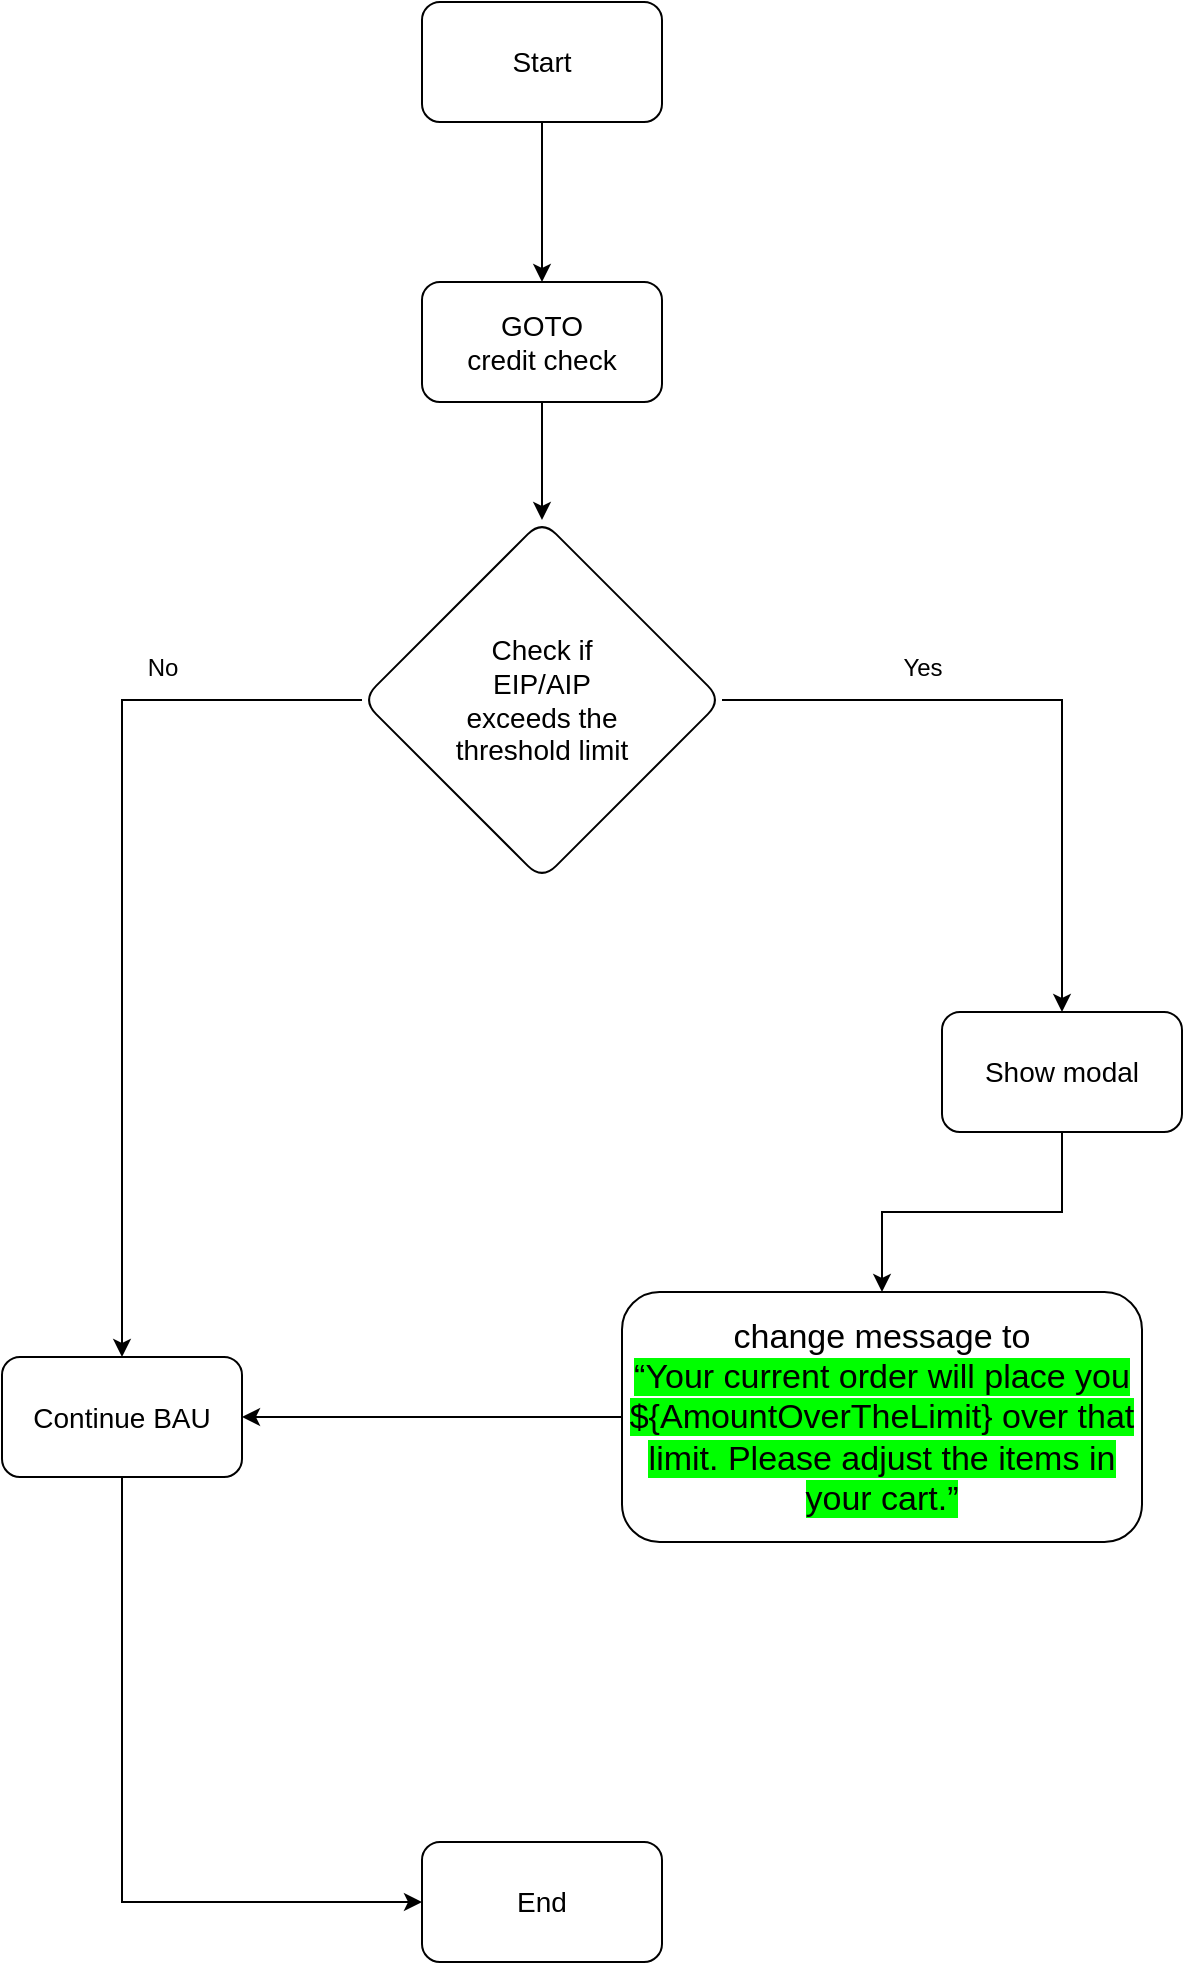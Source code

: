 <mxfile version="21.5.0" type="github">
  <diagram id="C5RBs43oDa-KdzZeNtuy" name="Page-1">
    <mxGraphModel dx="1434" dy="796" grid="1" gridSize="10" guides="1" tooltips="1" connect="1" arrows="1" fold="1" page="1" pageScale="1" pageWidth="827" pageHeight="1169" math="0" shadow="0">
      <root>
        <mxCell id="WIyWlLk6GJQsqaUBKTNV-0" />
        <mxCell id="WIyWlLk6GJQsqaUBKTNV-1" parent="WIyWlLk6GJQsqaUBKTNV-0" />
        <mxCell id="Mgmkt8nSRx1WP4Qichw3-2" value="" style="edgeStyle=orthogonalEdgeStyle;rounded=0;orthogonalLoop=1;jettySize=auto;html=1;fontSize=14;" parent="WIyWlLk6GJQsqaUBKTNV-1" source="Mgmkt8nSRx1WP4Qichw3-0" target="Mgmkt8nSRx1WP4Qichw3-1" edge="1">
          <mxGeometry relative="1" as="geometry" />
        </mxCell>
        <mxCell id="Mgmkt8nSRx1WP4Qichw3-0" value="Start" style="rounded=1;whiteSpace=wrap;html=1;fontSize=14;" parent="WIyWlLk6GJQsqaUBKTNV-1" vertex="1">
          <mxGeometry x="340" y="50" width="120" height="60" as="geometry" />
        </mxCell>
        <mxCell id="Mgmkt8nSRx1WP4Qichw3-4" value="" style="edgeStyle=orthogonalEdgeStyle;rounded=0;orthogonalLoop=1;jettySize=auto;html=1;fontSize=14;" parent="WIyWlLk6GJQsqaUBKTNV-1" source="Mgmkt8nSRx1WP4Qichw3-1" target="Mgmkt8nSRx1WP4Qichw3-3" edge="1">
          <mxGeometry relative="1" as="geometry" />
        </mxCell>
        <mxCell id="Mgmkt8nSRx1WP4Qichw3-1" value="GOTO &lt;br&gt;credit check" style="whiteSpace=wrap;html=1;rounded=1;fontSize=14;" parent="WIyWlLk6GJQsqaUBKTNV-1" vertex="1">
          <mxGeometry x="340" y="190" width="120" height="60" as="geometry" />
        </mxCell>
        <mxCell id="Mgmkt8nSRx1WP4Qichw3-8" value="" style="edgeStyle=orthogonalEdgeStyle;rounded=0;orthogonalLoop=1;jettySize=auto;html=1;" parent="WIyWlLk6GJQsqaUBKTNV-1" source="Mgmkt8nSRx1WP4Qichw3-3" target="Mgmkt8nSRx1WP4Qichw3-7" edge="1">
          <mxGeometry relative="1" as="geometry" />
        </mxCell>
        <mxCell id="j3mevlgGj8fT7lB6k-i4-2" style="edgeStyle=orthogonalEdgeStyle;rounded=0;orthogonalLoop=1;jettySize=auto;html=1;entryX=0.5;entryY=0;entryDx=0;entryDy=0;" edge="1" parent="WIyWlLk6GJQsqaUBKTNV-1" source="Mgmkt8nSRx1WP4Qichw3-3" target="Mgmkt8nSRx1WP4Qichw3-5">
          <mxGeometry relative="1" as="geometry" />
        </mxCell>
        <mxCell id="Mgmkt8nSRx1WP4Qichw3-3" value="Check if&lt;br&gt;EIP/AIP&lt;br style=&quot;font-size: 14px;&quot;&gt;exceeds the &lt;br style=&quot;font-size: 14px;&quot;&gt;threshold limit" style="rhombus;whiteSpace=wrap;html=1;rounded=1;fontSize=14;" parent="WIyWlLk6GJQsqaUBKTNV-1" vertex="1">
          <mxGeometry x="310" y="309" width="180" height="180" as="geometry" />
        </mxCell>
        <mxCell id="j3mevlgGj8fT7lB6k-i4-5" value="" style="edgeStyle=orthogonalEdgeStyle;rounded=0;orthogonalLoop=1;jettySize=auto;html=1;" edge="1" parent="WIyWlLk6GJQsqaUBKTNV-1" source="Mgmkt8nSRx1WP4Qichw3-5" target="j3mevlgGj8fT7lB6k-i4-4">
          <mxGeometry relative="1" as="geometry">
            <Array as="points">
              <mxPoint x="190" y="1000" />
            </Array>
          </mxGeometry>
        </mxCell>
        <mxCell id="Mgmkt8nSRx1WP4Qichw3-5" value="Continue BAU" style="whiteSpace=wrap;html=1;fontSize=14;rounded=1;" parent="WIyWlLk6GJQsqaUBKTNV-1" vertex="1">
          <mxGeometry x="130" y="727.5" width="120" height="60" as="geometry" />
        </mxCell>
        <mxCell id="j3mevlgGj8fT7lB6k-i4-1" value="" style="edgeStyle=orthogonalEdgeStyle;rounded=0;orthogonalLoop=1;jettySize=auto;html=1;" edge="1" parent="WIyWlLk6GJQsqaUBKTNV-1" source="Mgmkt8nSRx1WP4Qichw3-7" target="j3mevlgGj8fT7lB6k-i4-0">
          <mxGeometry relative="1" as="geometry" />
        </mxCell>
        <mxCell id="Mgmkt8nSRx1WP4Qichw3-7" value="Show modal" style="whiteSpace=wrap;html=1;fontSize=14;rounded=1;" parent="WIyWlLk6GJQsqaUBKTNV-1" vertex="1">
          <mxGeometry x="600" y="555" width="120" height="60" as="geometry" />
        </mxCell>
        <mxCell id="Mgmkt8nSRx1WP4Qichw3-9" value="No" style="text;html=1;align=center;verticalAlign=middle;resizable=0;points=[];autosize=1;strokeColor=none;fillColor=none;" parent="WIyWlLk6GJQsqaUBKTNV-1" vertex="1">
          <mxGeometry x="190" y="368" width="40" height="30" as="geometry" />
        </mxCell>
        <mxCell id="Mgmkt8nSRx1WP4Qichw3-10" value="Yes" style="text;html=1;align=center;verticalAlign=middle;resizable=0;points=[];autosize=1;strokeColor=none;fillColor=none;" parent="WIyWlLk6GJQsqaUBKTNV-1" vertex="1">
          <mxGeometry x="570" y="368" width="40" height="30" as="geometry" />
        </mxCell>
        <mxCell id="j3mevlgGj8fT7lB6k-i4-3" style="edgeStyle=orthogonalEdgeStyle;rounded=0;orthogonalLoop=1;jettySize=auto;html=1;entryX=1;entryY=0.5;entryDx=0;entryDy=0;" edge="1" parent="WIyWlLk6GJQsqaUBKTNV-1" source="j3mevlgGj8fT7lB6k-i4-0" target="Mgmkt8nSRx1WP4Qichw3-5">
          <mxGeometry relative="1" as="geometry" />
        </mxCell>
        <mxCell id="j3mevlgGj8fT7lB6k-i4-0" value="&lt;font style=&quot;font-size: 17px;&quot;&gt;change message to&lt;br&gt;&lt;span style=&quot;background-color: rgb(0, 255, 0);&quot;&gt;“Your current order will place you ${AmountOverTheLimit} over that limit. Please adjust the items in your cart.”&lt;/span&gt;&lt;/font&gt;" style="whiteSpace=wrap;html=1;fontSize=14;rounded=1;" vertex="1" parent="WIyWlLk6GJQsqaUBKTNV-1">
          <mxGeometry x="440" y="695" width="260" height="125" as="geometry" />
        </mxCell>
        <mxCell id="j3mevlgGj8fT7lB6k-i4-4" value="End" style="whiteSpace=wrap;html=1;fontSize=14;rounded=1;" vertex="1" parent="WIyWlLk6GJQsqaUBKTNV-1">
          <mxGeometry x="340" y="970" width="120" height="60" as="geometry" />
        </mxCell>
      </root>
    </mxGraphModel>
  </diagram>
</mxfile>
